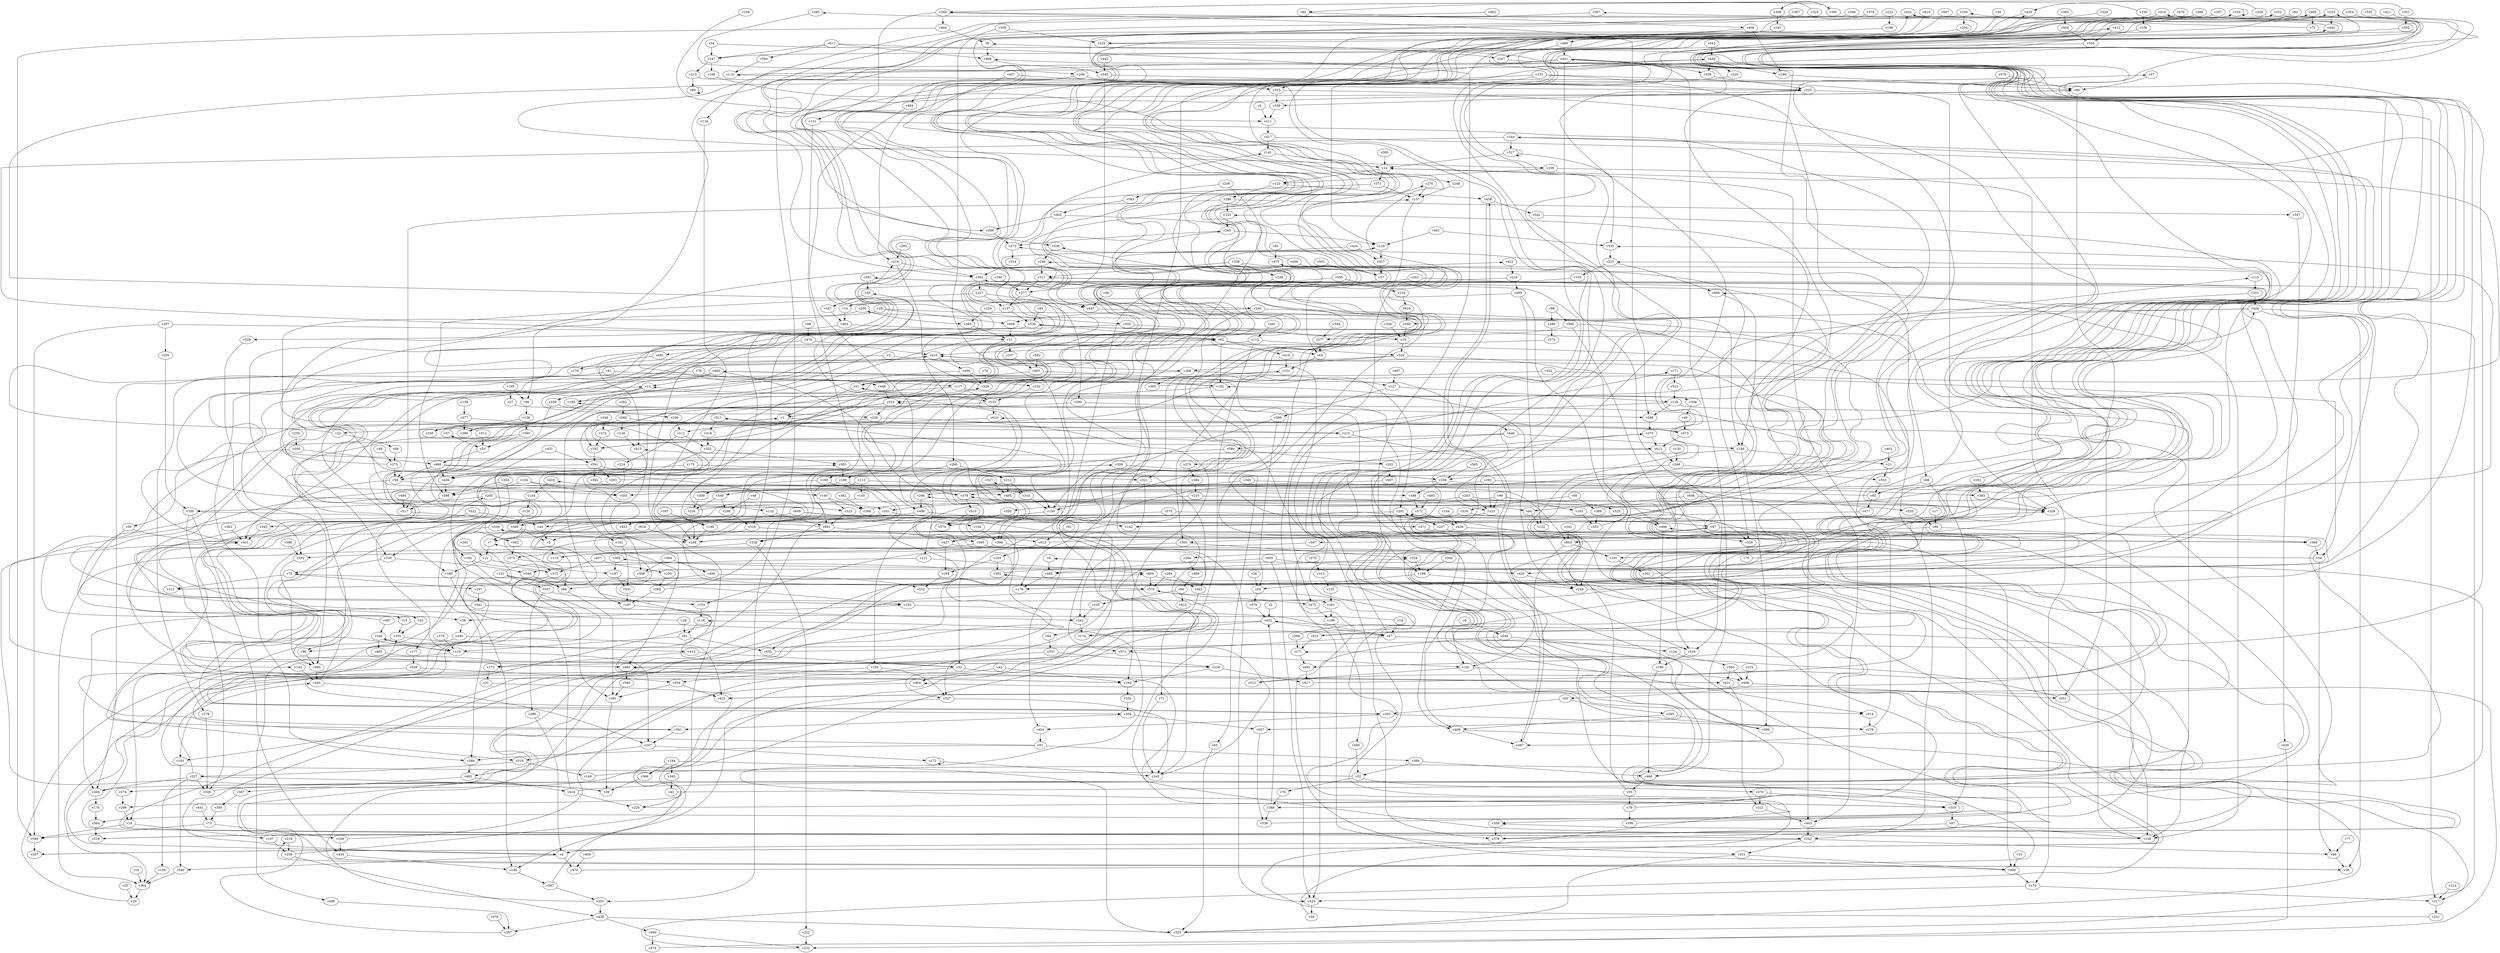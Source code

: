 // Benchmark game 920 - 620 vertices
// time_bound: 9
// targets: v93
digraph G {
    v0 [name="v0", player=0];
    v1 [name="v1", player=0];
    v2 [name="v2", player=0];
    v3 [name="v3", player=0];
    v4 [name="v4", player=0];
    v5 [name="v5", player=0];
    v6 [name="v6", player=0];
    v7 [name="v7", player=1];
    v8 [name="v8", player=1];
    v9 [name="v9", player=0];
    v10 [name="v10", player=0];
    v11 [name="v11", player=1];
    v12 [name="v12", player=0];
    v13 [name="v13", player=0];
    v14 [name="v14", player=0];
    v15 [name="v15", player=1];
    v16 [name="v16", player=0];
    v17 [name="v17", player=1];
    v18 [name="v18", player=0];
    v19 [name="v19", player=1];
    v20 [name="v20", player=0];
    v21 [name="v21", player=0];
    v22 [name="v22", player=0];
    v23 [name="v23", player=1];
    v24 [name="v24", player=1];
    v25 [name="v25", player=1];
    v26 [name="v26", player=1];
    v27 [name="v27", player=0];
    v28 [name="v28", player=1];
    v29 [name="v29", player=0];
    v30 [name="v30", player=0];
    v31 [name="v31", player=1];
    v32 [name="v32", player=1];
    v33 [name="v33", player=1];
    v34 [name="v34", player=1];
    v35 [name="v35", player=0];
    v36 [name="v36", player=1];
    v37 [name="v37", player=1];
    v38 [name="v38", player=0];
    v39 [name="v39", player=0];
    v40 [name="v40", player=1];
    v41 [name="v41", player=0];
    v42 [name="v42", player=0];
    v43 [name="v43", player=0];
    v44 [name="v44", player=1];
    v45 [name="v45", player=1];
    v46 [name="v46", player=1];
    v47 [name="v47", player=0];
    v48 [name="v48", player=1];
    v49 [name="v49", player=0];
    v50 [name="v50", player=1];
    v51 [name="v51", player=0];
    v52 [name="v52", player=0];
    v53 [name="v53", player=1];
    v54 [name="v54", player=0];
    v55 [name="v55", player=0];
    v56 [name="v56", player=1];
    v57 [name="v57", player=1];
    v58 [name="v58", player=0];
    v59 [name="v59", player=0];
    v60 [name="v60", player=0];
    v61 [name="v61", player=1];
    v62 [name="v62", player=1];
    v63 [name="v63", player=1];
    v64 [name="v64", player=1];
    v65 [name="v65", player=1];
    v66 [name="v66", player=1];
    v67 [name="v67", player=1];
    v68 [name="v68", player=0];
    v69 [name="v69", player=1];
    v70 [name="v70", player=0];
    v71 [name="v71", player=0];
    v72 [name="v72", player=1];
    v73 [name="v73", player=0];
    v74 [name="v74", player=1];
    v75 [name="v75", player=0];
    v76 [name="v76", player=1];
    v77 [name="v77", player=0];
    v78 [name="v78", player=1];
    v79 [name="v79", player=1];
    v80 [name="v80", player=1];
    v81 [name="v81", player=1];
    v82 [name="v82", player=0];
    v83 [name="v83", player=1];
    v84 [name="v84", player=0];
    v85 [name="v85", player=0];
    v86 [name="v86", player=1];
    v87 [name="v87", player=0];
    v88 [name="v88", player=0];
    v89 [name="v89", player=1];
    v90 [name="v90", player=0];
    v91 [name="v91", player=1];
    v92 [name="v92", player=1];
    v93 [name="v93", player=1, target=1];
    v94 [name="v94", player=1];
    v95 [name="v95", player=1];
    v96 [name="v96", player=1];
    v97 [name="v97", player=0];
    v98 [name="v98", player=1];
    v99 [name="v99", player=0];
    v100 [name="v100", player=1];
    v101 [name="v101", player=0];
    v102 [name="v102", player=1];
    v103 [name="v103", player=1];
    v104 [name="v104", player=1];
    v105 [name="v105", player=1];
    v106 [name="v106", player=0];
    v107 [name="v107", player=1];
    v108 [name="v108", player=0];
    v109 [name="v109", player=1];
    v110 [name="v110", player=1];
    v111 [name="v111", player=1];
    v112 [name="v112", player=0];
    v113 [name="v113", player=1];
    v114 [name="v114", player=0];
    v115 [name="v115", player=0];
    v116 [name="v116", player=0];
    v117 [name="v117", player=1];
    v118 [name="v118", player=0];
    v119 [name="v119", player=0];
    v120 [name="v120", player=1];
    v121 [name="v121", player=1];
    v122 [name="v122", player=0];
    v123 [name="v123", player=0];
    v124 [name="v124", player=0];
    v125 [name="v125", player=1];
    v126 [name="v126", player=0];
    v127 [name="v127", player=0];
    v128 [name="v128", player=1];
    v129 [name="v129", player=0];
    v130 [name="v130", player=1];
    v131 [name="v131", player=0];
    v132 [name="v132", player=1];
    v133 [name="v133", player=0];
    v134 [name="v134", player=0];
    v135 [name="v135", player=0];
    v136 [name="v136", player=1];
    v137 [name="v137", player=0];
    v138 [name="v138", player=0];
    v139 [name="v139", player=1];
    v140 [name="v140", player=0];
    v141 [name="v141", player=0];
    v142 [name="v142", player=1];
    v143 [name="v143", player=1];
    v144 [name="v144", player=1];
    v145 [name="v145", player=1];
    v146 [name="v146", player=1];
    v147 [name="v147", player=1];
    v148 [name="v148", player=1];
    v149 [name="v149", player=1];
    v150 [name="v150", player=0];
    v151 [name="v151", player=0];
    v152 [name="v152", player=1];
    v153 [name="v153", player=0];
    v154 [name="v154", player=0];
    v155 [name="v155", player=1];
    v156 [name="v156", player=0];
    v157 [name="v157", player=1];
    v158 [name="v158", player=0];
    v159 [name="v159", player=1];
    v160 [name="v160", player=0];
    v161 [name="v161", player=1];
    v162 [name="v162", player=1];
    v163 [name="v163", player=1];
    v164 [name="v164", player=0];
    v165 [name="v165", player=0];
    v166 [name="v166", player=0];
    v167 [name="v167", player=1];
    v168 [name="v168", player=1];
    v169 [name="v169", player=1];
    v170 [name="v170", player=1];
    v171 [name="v171", player=1];
    v172 [name="v172", player=0];
    v173 [name="v173", player=0];
    v174 [name="v174", player=0];
    v175 [name="v175", player=1];
    v176 [name="v176", player=0];
    v177 [name="v177", player=0];
    v178 [name="v178", player=1];
    v179 [name="v179", player=0];
    v180 [name="v180", player=1];
    v181 [name="v181", player=1];
    v182 [name="v182", player=0];
    v183 [name="v183", player=1];
    v184 [name="v184", player=0];
    v185 [name="v185", player=0];
    v186 [name="v186", player=0];
    v187 [name="v187", player=1];
    v188 [name="v188", player=1];
    v189 [name="v189", player=1];
    v190 [name="v190", player=0];
    v191 [name="v191", player=0];
    v192 [name="v192", player=1];
    v193 [name="v193", player=1];
    v194 [name="v194", player=0];
    v195 [name="v195", player=0];
    v196 [name="v196", player=0];
    v197 [name="v197", player=1];
    v198 [name="v198", player=0];
    v199 [name="v199", player=1];
    v200 [name="v200", player=1];
    v201 [name="v201", player=1];
    v202 [name="v202", player=1];
    v203 [name="v203", player=0];
    v204 [name="v204", player=1];
    v205 [name="v205", player=1];
    v206 [name="v206", player=0];
    v207 [name="v207", player=0];
    v208 [name="v208", player=1];
    v209 [name="v209", player=1];
    v210 [name="v210", player=0];
    v211 [name="v211", player=1];
    v212 [name="v212", player=1];
    v213 [name="v213", player=0];
    v214 [name="v214", player=0];
    v215 [name="v215", player=1];
    v216 [name="v216", player=1];
    v217 [name="v217", player=1];
    v218 [name="v218", player=0];
    v219 [name="v219", player=1];
    v220 [name="v220", player=1];
    v221 [name="v221", player=0];
    v222 [name="v222", player=0];
    v223 [name="v223", player=1];
    v224 [name="v224", player=1];
    v225 [name="v225", player=1];
    v226 [name="v226", player=0];
    v227 [name="v227", player=0];
    v228 [name="v228", player=0];
    v229 [name="v229", player=1];
    v230 [name="v230", player=1];
    v231 [name="v231", player=1];
    v232 [name="v232", player=1];
    v233 [name="v233", player=1];
    v234 [name="v234", player=1];
    v235 [name="v235", player=0];
    v236 [name="v236", player=1];
    v237 [name="v237", player=0];
    v238 [name="v238", player=1];
    v239 [name="v239", player=0];
    v240 [name="v240", player=1];
    v241 [name="v241", player=1];
    v242 [name="v242", player=1];
    v243 [name="v243", player=1];
    v244 [name="v244", player=1];
    v245 [name="v245", player=0];
    v246 [name="v246", player=0];
    v247 [name="v247", player=1];
    v248 [name="v248", player=1];
    v249 [name="v249", player=0];
    v250 [name="v250", player=1];
    v251 [name="v251", player=1];
    v252 [name="v252", player=1];
    v253 [name="v253", player=1];
    v254 [name="v254", player=0];
    v255 [name="v255", player=0];
    v256 [name="v256", player=0];
    v257 [name="v257", player=0];
    v258 [name="v258", player=1];
    v259 [name="v259", player=0];
    v260 [name="v260", player=1];
    v261 [name="v261", player=1];
    v262 [name="v262", player=0];
    v263 [name="v263", player=0];
    v264 [name="v264", player=1];
    v265 [name="v265", player=1];
    v266 [name="v266", player=1];
    v267 [name="v267", player=0];
    v268 [name="v268", player=1];
    v269 [name="v269", player=0];
    v270 [name="v270", player=1];
    v271 [name="v271", player=0];
    v272 [name="v272", player=1];
    v273 [name="v273", player=1];
    v274 [name="v274", player=1];
    v275 [name="v275", player=1];
    v276 [name="v276", player=0];
    v277 [name="v277", player=0];
    v278 [name="v278", player=0];
    v279 [name="v279", player=0];
    v280 [name="v280", player=0];
    v281 [name="v281", player=0];
    v282 [name="v282", player=1];
    v283 [name="v283", player=1];
    v284 [name="v284", player=1];
    v285 [name="v285", player=1];
    v286 [name="v286", player=0];
    v287 [name="v287", player=1];
    v288 [name="v288", player=0];
    v289 [name="v289", player=1];
    v290 [name="v290", player=0];
    v291 [name="v291", player=1];
    v292 [name="v292", player=0];
    v293 [name="v293", player=0];
    v294 [name="v294", player=1];
    v295 [name="v295", player=0];
    v296 [name="v296", player=1];
    v297 [name="v297", player=1];
    v298 [name="v298", player=0];
    v299 [name="v299", player=0];
    v300 [name="v300", player=0];
    v301 [name="v301", player=1];
    v302 [name="v302", player=1];
    v303 [name="v303", player=0];
    v304 [name="v304", player=0];
    v305 [name="v305", player=1];
    v306 [name="v306", player=0];
    v307 [name="v307", player=1];
    v308 [name="v308", player=1];
    v309 [name="v309", player=1];
    v310 [name="v310", player=0];
    v311 [name="v311", player=0];
    v312 [name="v312", player=0];
    v313 [name="v313", player=0];
    v314 [name="v314", player=1];
    v315 [name="v315", player=1];
    v316 [name="v316", player=1];
    v317 [name="v317", player=0];
    v318 [name="v318", player=1];
    v319 [name="v319", player=0];
    v320 [name="v320", player=1];
    v321 [name="v321", player=1];
    v322 [name="v322", player=1];
    v323 [name="v323", player=0];
    v324 [name="v324", player=1];
    v325 [name="v325", player=0];
    v326 [name="v326", player=0];
    v327 [name="v327", player=1];
    v328 [name="v328", player=1];
    v329 [name="v329", player=0];
    v330 [name="v330", player=0];
    v331 [name="v331", player=1];
    v332 [name="v332", player=1];
    v333 [name="v333", player=0];
    v334 [name="v334", player=0];
    v335 [name="v335", player=0];
    v336 [name="v336", player=0];
    v337 [name="v337", player=1];
    v338 [name="v338", player=1];
    v339 [name="v339", player=0];
    v340 [name="v340", player=0];
    v341 [name="v341", player=0];
    v342 [name="v342", player=1];
    v343 [name="v343", player=1];
    v344 [name="v344", player=0];
    v345 [name="v345", player=0];
    v346 [name="v346", player=1];
    v347 [name="v347", player=1];
    v348 [name="v348", player=0];
    v349 [name="v349", player=1];
    v350 [name="v350", player=1];
    v351 [name="v351", player=0];
    v352 [name="v352", player=0];
    v353 [name="v353", player=1];
    v354 [name="v354", player=0];
    v355 [name="v355", player=1];
    v356 [name="v356", player=0];
    v357 [name="v357", player=1];
    v358 [name="v358", player=0];
    v359 [name="v359", player=1];
    v360 [name="v360", player=0];
    v361 [name="v361", player=1];
    v362 [name="v362", player=0];
    v363 [name="v363", player=1];
    v364 [name="v364", player=0];
    v365 [name="v365", player=0];
    v366 [name="v366", player=0];
    v367 [name="v367", player=0];
    v368 [name="v368", player=0];
    v369 [name="v369", player=1];
    v370 [name="v370", player=0];
    v371 [name="v371", player=1];
    v372 [name="v372", player=1];
    v373 [name="v373", player=1];
    v374 [name="v374", player=0];
    v375 [name="v375", player=1];
    v376 [name="v376", player=1];
    v377 [name="v377", player=0];
    v378 [name="v378", player=0];
    v379 [name="v379", player=1];
    v380 [name="v380", player=1];
    v381 [name="v381", player=1];
    v382 [name="v382", player=1];
    v383 [name="v383", player=0];
    v384 [name="v384", player=0];
    v385 [name="v385", player=1];
    v386 [name="v386", player=1];
    v387 [name="v387", player=0];
    v388 [name="v388", player=1];
    v389 [name="v389", player=0];
    v390 [name="v390", player=0];
    v391 [name="v391", player=1];
    v392 [name="v392", player=1];
    v393 [name="v393", player=1];
    v394 [name="v394", player=1];
    v395 [name="v395", player=0];
    v396 [name="v396", player=1];
    v397 [name="v397", player=0];
    v398 [name="v398", player=0];
    v399 [name="v399", player=0];
    v400 [name="v400", player=1];
    v401 [name="v401", player=0];
    v402 [name="v402", player=1];
    v403 [name="v403", player=1];
    v404 [name="v404", player=1];
    v405 [name="v405", player=1];
    v406 [name="v406", player=0];
    v407 [name="v407", player=0];
    v408 [name="v408", player=0];
    v409 [name="v409", player=0];
    v410 [name="v410", player=0];
    v411 [name="v411", player=1];
    v412 [name="v412", player=0];
    v413 [name="v413", player=0];
    v414 [name="v414", player=1];
    v415 [name="v415", player=0];
    v416 [name="v416", player=1];
    v417 [name="v417", player=0];
    v418 [name="v418", player=0];
    v419 [name="v419", player=0];
    v420 [name="v420", player=1];
    v421 [name="v421", player=0];
    v422 [name="v422", player=1];
    v423 [name="v423", player=0];
    v424 [name="v424", player=1];
    v425 [name="v425", player=1];
    v426 [name="v426", player=1];
    v427 [name="v427", player=0];
    v428 [name="v428", player=1];
    v429 [name="v429", player=1];
    v430 [name="v430", player=0];
    v431 [name="v431", player=1];
    v432 [name="v432", player=0];
    v433 [name="v433", player=1];
    v434 [name="v434", player=1];
    v435 [name="v435", player=1];
    v436 [name="v436", player=1];
    v437 [name="v437", player=0];
    v438 [name="v438", player=0];
    v439 [name="v439", player=0];
    v440 [name="v440", player=1];
    v441 [name="v441", player=1];
    v442 [name="v442", player=0];
    v443 [name="v443", player=1];
    v444 [name="v444", player=0];
    v445 [name="v445", player=0];
    v446 [name="v446", player=0];
    v447 [name="v447", player=1];
    v448 [name="v448", player=0];
    v449 [name="v449", player=1];
    v450 [name="v450", player=0];
    v451 [name="v451", player=0];
    v452 [name="v452", player=1];
    v453 [name="v453", player=0];
    v454 [name="v454", player=1];
    v455 [name="v455", player=0];
    v456 [name="v456", player=1];
    v457 [name="v457", player=0];
    v458 [name="v458", player=1];
    v459 [name="v459", player=1];
    v460 [name="v460", player=1];
    v461 [name="v461", player=0];
    v462 [name="v462", player=1];
    v463 [name="v463", player=0];
    v464 [name="v464", player=0];
    v465 [name="v465", player=0];
    v466 [name="v466", player=1];
    v467 [name="v467", player=0];
    v468 [name="v468", player=0];
    v469 [name="v469", player=1];
    v470 [name="v470", player=0];
    v471 [name="v471", player=0];
    v472 [name="v472", player=1];
    v473 [name="v473", player=1];
    v474 [name="v474", player=1];
    v475 [name="v475", player=1];
    v476 [name="v476", player=1];
    v477 [name="v477", player=0];
    v478 [name="v478", player=1];
    v479 [name="v479", player=1];
    v480 [name="v480", player=1];
    v481 [name="v481", player=0];
    v482 [name="v482", player=1];
    v483 [name="v483", player=0];
    v484 [name="v484", player=0];
    v485 [name="v485", player=0];
    v486 [name="v486", player=0];
    v487 [name="v487", player=1];
    v488 [name="v488", player=1];
    v489 [name="v489", player=1];
    v490 [name="v490", player=1];
    v491 [name="v491", player=0];
    v492 [name="v492", player=1];
    v493 [name="v493", player=0];
    v494 [name="v494", player=1];
    v495 [name="v495", player=1];
    v496 [name="v496", player=1];
    v497 [name="v497", player=0];
    v498 [name="v498", player=0];
    v499 [name="v499", player=0];
    v500 [name="v500", player=1];
    v501 [name="v501", player=0];
    v502 [name="v502", player=0];
    v503 [name="v503", player=1];
    v504 [name="v504", player=1];
    v505 [name="v505", player=1];
    v506 [name="v506", player=1];
    v507 [name="v507", player=0];
    v508 [name="v508", player=0];
    v509 [name="v509", player=1];
    v510 [name="v510", player=0];
    v511 [name="v511", player=0];
    v512 [name="v512", player=0];
    v513 [name="v513", player=1];
    v514 [name="v514", player=1];
    v515 [name="v515", player=0];
    v516 [name="v516", player=1];
    v517 [name="v517", player=1];
    v518 [name="v518", player=0];
    v519 [name="v519", player=0];
    v520 [name="v520", player=1];
    v521 [name="v521", player=1];
    v522 [name="v522", player=1];
    v523 [name="v523", player=1];
    v524 [name="v524", player=0];
    v525 [name="v525", player=1];
    v526 [name="v526", player=1];
    v527 [name="v527", player=1];
    v528 [name="v528", player=0];
    v529 [name="v529", player=0];
    v530 [name="v530", player=0];
    v531 [name="v531", player=1];
    v532 [name="v532", player=0];
    v533 [name="v533", player=1];
    v534 [name="v534", player=1];
    v535 [name="v535", player=0];
    v536 [name="v536", player=0];
    v537 [name="v537", player=0];
    v538 [name="v538", player=1];
    v539 [name="v539", player=1];
    v540 [name="v540", player=1];
    v541 [name="v541", player=1];
    v542 [name="v542", player=1];
    v543 [name="v543", player=0];
    v544 [name="v544", player=0];
    v545 [name="v545", player=1];
    v546 [name="v546", player=0];
    v547 [name="v547", player=0];
    v548 [name="v548", player=1];
    v549 [name="v549", player=1];
    v550 [name="v550", player=0];
    v551 [name="v551", player=1];
    v552 [name="v552", player=1];
    v553 [name="v553", player=0];
    v554 [name="v554", player=1];
    v555 [name="v555", player=1];
    v556 [name="v556", player=1];
    v557 [name="v557", player=0];
    v558 [name="v558", player=0];
    v559 [name="v559", player=0];
    v560 [name="v560", player=1];
    v561 [name="v561", player=1];
    v562 [name="v562", player=0];
    v563 [name="v563", player=0];
    v564 [name="v564", player=1];
    v565 [name="v565", player=1];
    v566 [name="v566", player=0];
    v567 [name="v567", player=0];
    v568 [name="v568", player=0];
    v569 [name="v569", player=1];
    v570 [name="v570", player=0];
    v571 [name="v571", player=0];
    v572 [name="v572", player=0];
    v573 [name="v573", player=1];
    v574 [name="v574", player=1];
    v575 [name="v575", player=1];
    v576 [name="v576", player=0];
    v577 [name="v577", player=1];
    v578 [name="v578", player=0];
    v579 [name="v579", player=1];
    v580 [name="v580", player=0];
    v581 [name="v581", player=1];
    v582 [name="v582", player=1];
    v583 [name="v583", player=1];
    v584 [name="v584", player=1];
    v585 [name="v585", player=0];
    v586 [name="v586", player=1];
    v587 [name="v587", player=0];
    v588 [name="v588", player=1];
    v589 [name="v589", player=1];
    v590 [name="v590", player=0];
    v591 [name="v591", player=1];
    v592 [name="v592", player=1];
    v593 [name="v593", player=1];
    v594 [name="v594", player=0];
    v595 [name="v595", player=1];
    v596 [name="v596", player=0];
    v597 [name="v597", player=0];
    v598 [name="v598", player=0];
    v599 [name="v599", player=1];
    v600 [name="v600", player=1];
    v601 [name="v601", player=1];
    v602 [name="v602", player=0];
    v603 [name="v603", player=0];
    v604 [name="v604", player=1];
    v605 [name="v605", player=1];
    v606 [name="v606", player=1];
    v607 [name="v607", player=0];
    v608 [name="v608", player=0];
    v609 [name="v609", player=0];
    v610 [name="v610", player=1];
    v611 [name="v611", player=1];
    v612 [name="v612", player=1];
    v613 [name="v613", player=0];
    v614 [name="v614", player=0];
    v615 [name="v615", player=1];
    v616 [name="v616", player=0];
    v617 [name="v617", player=0];
    v618 [name="v618", player=1];
    v619 [name="v619", player=0];

    v0 -> v211;
    v1 -> v612 [constraint="t < 5"];
    v2 -> v452;
    v3 -> v268;
    v4 -> v355 [constraint="t < 15"];
    v5 -> v110;
    v6 -> v468;
    v7 -> v12;
    v8 -> v549;
    v9 -> v465;
    v10 -> v463;
    v11 -> v192 [constraint="t mod 3 == 1"];
    v12 -> v160;
    v13 -> v164 [constraint="t >= 4"];
    v14 -> v604 [constraint="t mod 2 == 1"];
    v15 -> v355;
    v16 -> v107;
    v17 -> v89;
    v18 -> v364;
    v19 -> v524;
    v20 -> v129 [constraint="t >= 5"];
    v21 -> v553;
    v22 -> v410 [constraint="t >= 3"];
    v23 -> v506;
    v24 -> v371;
    v25 -> v355;
    v26 -> v94;
    v27 -> v436 [constraint="t < 8"];
    v28 -> v47 [constraint="t mod 3 == 1"];
    v29 -> v427 [constraint="t mod 3 == 2"];
    v30 -> v576 [constraint="t mod 2 == 0"];
    v31 -> v274 [constraint="t mod 4 == 1"];
    v32 -> v193;
    v33 -> v347;
    v34 -> v191 [constraint="t < 8"];
    v35 -> v20;
    v36 -> v218 [constraint="t mod 2 == 1"];
    v37 -> v63;
    v38 -> v440;
    v39 -> v401 [constraint="t mod 4 == 1"];
    v40 -> v473;
    v41 -> v204;
    v42 -> v464;
    v43 -> v360 [constraint="t < 6"];
    v44 -> v5;
    v45 -> v530;
    v46 -> v298;
    v47 -> v86;
    v48 -> v36;
    v49 -> v275;
    v50 -> v364;
    v51 -> v135;
    v52 -> v536 [constraint="t mod 3 == 1"];
    v53 -> v488;
    v54 -> v413 [constraint="t mod 3 == 0"];
    v55 -> v79;
    v56 -> v447;
    v57 -> v446 [constraint="t < 10"];
    v58 -> v401;
    v59 -> v57 [constraint="t >= 3"];
    v60 -> v615;
    v61 -> v119;
    v62 -> v524;
    v63 -> v151;
    v64 -> v122;
    v65 -> v303;
    v66 -> v381;
    v67 -> v571;
    v68 -> v319;
    v69 -> v275;
    v70 -> v581 [constraint="t mod 3 == 1"];
    v71 -> v245;
    v72 -> v109 [constraint="t mod 3 == 1"];
    v73 -> v106;
    v74 -> v329;
    v75 -> v312;
    v76 -> v388;
    v77 -> v48;
    v78 -> v289;
    v79 -> v6 [constraint="t >= 4"];
    v80 -> v80 [constraint="t < 9"];
    v81 -> v613;
    v82 -> v408 [constraint="t mod 5 == 3"];
    v83 -> v295;
    v84 -> v537;
    v85 -> v329 [constraint="t >= 1"];
    v86 -> v561 [constraint="t >= 1"];
    v87 -> v597;
    v88 -> v280;
    v89 -> v369;
    v90 -> v136;
    v91 -> v249 [constraint="t mod 4 == 1"];
    v92 -> v475;
    v93 -> v564 [constraint="t < 9"];
    v94 -> v579;
    v95 -> v389;
    v96 -> v585;
    v97 -> v138;
    v98 -> v476;
    v99 -> v550;
    v100 -> v546;
    v101 -> v372 [constraint="t mod 5 == 4"];
    v102 -> v135;
    v103 -> v103;
    v104 -> v7 [constraint="t mod 5 == 2"];
    v105 -> v241;
    v106 -> v324 [constraint="t mod 4 == 0"];
    v107 -> v256;
    v108 -> v211 [constraint="t >= 5"];
    v109 -> v536 [constraint="t mod 2 == 1"];
    v110 -> v418 [constraint="t mod 4 == 1"];
    v111 -> v224;
    v112 -> v245;
    v113 -> v33 [constraint="t mod 3 == 1"];
    v114 -> v414 [constraint="t mod 2 == 0"];
    v115 -> v251;
    v116 -> v61;
    v117 -> v409;
    v118 -> v246;
    v119 -> v486;
    v120 -> v413;
    v121 -> v604;
    v122 -> v244;
    v123 -> v296;
    v124 -> v563;
    v125 -> v261;
    v126 -> v569;
    v127 -> v586;
    v128 -> v138;
    v129 -> v437;
    v130 -> v348;
    v131 -> v303 [constraint="t mod 4 == 3"];
    v132 -> v601;
    v133 -> v32;
    v134 -> v396;
    v135 -> v228 [constraint="t >= 1"];
    v136 -> v380;
    v137 -> v530;
    v138 -> v482 [constraint="t >= 2"];
    v139 -> v377;
    v140 -> v523;
    v141 -> v24;
    v142 -> v530 [constraint="t >= 1"];
    v143 -> v445;
    v144 -> v126;
    v145 -> v364 [constraint="t mod 4 == 3"];
    v146 -> v21;
    v147 -> v166;
    v148 -> v361 [constraint="t < 13"];
    v149 -> v246;
    v150 -> v427;
    v151 -> v369 [constraint="t >= 2"];
    v152 -> v67;
    v153 -> v116;
    v154 -> v619;
    v155 -> v455 [constraint="t >= 5"];
    v156 -> v177 [constraint="t mod 3 == 0"];
    v157 -> v521;
    v158 -> v364;
    v159 -> v554;
    v160 -> v180;
    v161 -> v531;
    v162 -> v372;
    v163 -> v551;
    v164 -> v265 [constraint="t >= 4"];
    v165 -> v90;
    v166 -> v150 [constraint="t >= 3"];
    v167 -> v32 [constraint="t >= 4"];
    v168 -> v581 [constraint="t < 12"];
    v169 -> v7 [constraint="t mod 4 == 0"];
    v170 -> v564;
    v171 -> v513;
    v172 -> v172 [constraint="t mod 5 == 0"];
    v173 -> v31;
    v174 -> v75 [constraint="t >= 2"];
    v175 -> v58;
    v176 -> v217;
    v177 -> v528;
    v178 -> v294 [constraint="t < 5"];
    v179 -> v426 [constraint="t < 11"];
    v180 -> v587;
    v181 -> v515;
    v182 -> v86 [constraint="t < 11"];
    v183 -> v195;
    v184 -> v303;
    v185 -> v441 [constraint="t mod 2 == 1"];
    v186 -> v86;
    v187 -> v531;
    v188 -> v244;
    v189 -> v559;
    v190 -> v277;
    v191 -> v301;
    v192 -> v412 [constraint="t mod 4 == 3"];
    v193 -> v540;
    v194 -> v438;
    v195 -> v532;
    v196 -> v509;
    v197 -> v541;
    v198 -> v448 [constraint="t >= 3"];
    v199 -> v466;
    v200 -> v100;
    v201 -> v151 [constraint="t mod 4 == 0"];
    v202 -> v1 [constraint="t < 13"];
    v203 -> v159;
    v204 -> v526 [constraint="t mod 4 == 1"];
    v205 -> v350;
    v206 -> v111;
    v207 -> v172;
    v208 -> v398 [constraint="t >= 2"];
    v209 -> v429 [constraint="t >= 4"];
    v210 -> v64;
    v211 -> v417;
    v212 -> v119 [constraint="t < 13"];
    v213 -> v388 [constraint="t mod 5 == 0"];
    v214 -> v217;
    v215 -> v171 [constraint="t >= 5"];
    v216 -> v100 [constraint="t >= 4"];
    v217 -> v231;
    v218 -> v256;
    v219 -> v266;
    v220 -> v223 [constraint="t >= 1"];
    v221 -> v403;
    v222 -> v198;
    v223 -> v155;
    v224 -> v161;
    v225 -> v217;
    v226 -> v164;
    v227 -> v290;
    v228 -> v617;
    v229 -> v385;
    v230 -> v568;
    v231 -> v576 [constraint="t >= 5"];
    v232 -> v358 [constraint="t mod 4 == 3"];
    v233 -> v173 [constraint="t mod 4 == 3"];
    v234 -> v432 [constraint="t mod 5 == 1"];
    v235 -> v260;
    v236 -> v583;
    v237 -> v328;
    v238 -> v527 [constraint="t >= 3"];
    v239 -> v123;
    v240 -> v146;
    v241 -> v174;
    v242 -> v4;
    v243 -> v361 [constraint="t < 7"];
    v244 -> v414 [constraint="t >= 2"];
    v245 -> v340 [constraint="t >= 1"];
    v246 -> v235 [constraint="t mod 2 == 0"];
    v247 -> v465 [constraint="t < 6"];
    v248 -> v157;
    v249 -> v311;
    v250 -> v449 [constraint="t < 13"];
    v251 -> v492 [constraint="t < 14"];
    v252 -> v423 [constraint="t >= 3"];
    v253 -> v530 [constraint="t < 9"];
    v254 -> v526 [constraint="t mod 4 == 2"];
    v255 -> v500;
    v256 -> v276 [constraint="t mod 3 == 1"];
    v257 -> v506;
    v258 -> v322;
    v259 -> v454;
    v260 -> v129;
    v261 -> v196;
    v262 -> v138;
    v263 -> v454;
    v264 -> v576;
    v265 -> v350;
    v266 -> v212;
    v267 -> v539 [constraint="t mod 3 == 0"];
    v268 -> v365;
    v269 -> v131;
    v270 -> v313;
    v271 -> v492;
    v272 -> v141;
    v273 -> v260 [constraint="t >= 3"];
    v274 -> v299;
    v275 -> v13 [constraint="t >= 2"];
    v276 -> v157;
    v277 -> v137;
    v278 -> v328;
    v279 -> v460 [constraint="t mod 5 == 1"];
    v280 -> v573;
    v281 -> v12;
    v282 -> v580;
    v283 -> v219;
    v284 -> v469;
    v285 -> v208 [constraint="t mod 2 == 0"];
    v286 -> v4;
    v287 -> v7 [constraint="t >= 1"];
    v288 -> v257 [constraint="t mod 2 == 0"];
    v289 -> v483;
    v290 -> v588;
    v291 -> v15 [constraint="t mod 3 == 1"];
    v292 -> v383;
    v293 -> v468 [constraint="t >= 4"];
    v294 -> v498;
    v295 -> v409;
    v296 -> v58;
    v297 -> v62;
    v298 -> v316;
    v299 -> v16;
    v300 -> v24;
    v301 -> v600 [constraint="t mod 3 == 0"];
    v302 -> v344 [constraint="t >= 2"];
    v303 -> v115 [constraint="t >= 2"];
    v304 -> v507;
    v305 -> v153;
    v306 -> v40;
    v307 -> v341 [constraint="t mod 4 == 2"];
    v308 -> v391 [constraint="t >= 5"];
    v309 -> v234;
    v310 -> v150;
    v311 -> v514 [constraint="t mod 2 == 1"];
    v312 -> v285 [constraint="t >= 4"];
    v313 -> v125;
    v314 -> v361;
    v315 -> v406;
    v316 -> v66;
    v317 -> v317;
    v318 -> v352;
    v319 -> v116 [constraint="t < 9"];
    v320 -> v240 [constraint="t < 12"];
    v321 -> v241;
    v322 -> v232;
    v323 -> v358 [constraint="t mod 5 == 0"];
    v324 -> v188;
    v325 -> v308 [constraint="t < 15"];
    v326 -> v19;
    v327 -> v495;
    v328 -> v344 [constraint="t < 8"];
    v329 -> v157 [constraint="t >= 1"];
    v330 -> v269 [constraint="t < 6"];
    v331 -> v82 [constraint="t >= 1"];
    v332 -> v304;
    v333 -> v378 [constraint="t >= 2"];
    v334 -> v247;
    v335 -> v223;
    v336 -> v211;
    v337 -> v405;
    v338 -> v267 [constraint="t < 14"];
    v339 -> v70;
    v340 -> v485;
    v341 -> v471;
    v342 -> v603;
    v343 -> v401;
    v344 -> v11 [constraint="t mod 4 == 1"];
    v345 -> v43;
    v346 -> v25 [constraint="t < 7"];
    v347 -> v463;
    v348 -> v259;
    v349 -> v603;
    v350 -> v328;
    v351 -> v271 [constraint="t < 9"];
    v352 -> v503;
    v353 -> v562;
    v354 -> v334 [constraint="t mod 2 == 1"];
    v355 -> v96;
    v356 -> v189;
    v357 -> v514 [constraint="t mod 3 == 1"];
    v358 -> v578;
    v359 -> v334;
    v360 -> v187;
    v361 -> v227;
    v362 -> v401;
    v363 -> v504;
    v364 -> v20;
    v365 -> v24 [constraint="t mod 3 == 1"];
    v366 -> v272;
    v367 -> v366 [constraint="t < 5"];
    v368 -> v52;
    v369 -> v54;
    v370 -> v384;
    v371 -> v228 [constraint="t mod 4 == 1"];
    v372 -> v242 [constraint="t >= 4"];
    v373 -> v4 [constraint="t < 13"];
    v374 -> v306 [constraint="t >= 1"];
    v375 -> v506 [constraint="t mod 5 == 1"];
    v376 -> v221;
    v377 -> v482 [constraint="t < 13"];
    v378 -> v518 [constraint="t >= 3"];
    v379 -> v119;
    v380 -> v233 [constraint="t >= 4"];
    v381 -> v39;
    v382 -> v168;
    v383 -> v526;
    v384 -> v210;
    v385 -> v11;
    v386 -> v592;
    v387 -> v395;
    v388 -> v538;
    v389 -> v327 [constraint="t < 8"];
    v390 -> v252 [constraint="t < 12"];
    v391 -> v269 [constraint="t >= 3"];
    v392 -> v150 [constraint="t >= 2"];
    v393 -> v140 [constraint="t mod 2 == 0"];
    v394 -> v188;
    v395 -> v73;
    v396 -> v425;
    v397 -> v149;
    v398 -> v572;
    v399 -> v311 [constraint="t mod 3 == 1"];
    v400 -> v66;
    v401 -> v62 [constraint="t mod 2 == 0"];
    v402 -> v21;
    v403 -> v242;
    v404 -> v470;
    v405 -> v291;
    v406 -> v351;
    v407 -> v372;
    v408 -> v186;
    v409 -> v518 [constraint="t >= 2"];
    v410 -> v456;
    v411 -> v312 [constraint="t >= 4"];
    v412 -> v534;
    v413 -> v482;
    v414 -> v319 [constraint="t mod 4 == 2"];
    v415 -> v173;
    v416 -> v233 [constraint="t < 11"];
    v417 -> v284 [constraint="t < 14"];
    v418 -> v144;
    v419 -> v151;
    v420 -> v244;
    v421 -> v221;
    v422 -> v216;
    v423 -> v302 [constraint="t < 5"];
    v424 -> v436 [constraint="t mod 3 == 2"];
    v425 -> v59;
    v426 -> v339;
    v427 -> v481 [constraint="t >= 4"];
    v428 -> v490;
    v429 -> v421 [constraint="t >= 1"];
    v430 -> v232;
    v431 -> v162;
    v432 -> v261 [constraint="t mod 2 == 1"];
    v433 -> v225 [constraint="t mod 3 == 1"];
    v434 -> v180;
    v435 -> v114 [constraint="t >= 3"];
    v436 -> v598;
    v437 -> v37;
    v438 -> v339;
    v439 -> v429 [constraint="t mod 2 == 1"];
    v440 -> v423;
    v441 -> v558;
    v442 -> v269 [constraint="t mod 2 == 1"];
    v443 -> v545;
    v444 -> v599;
    v445 -> v62;
    v446 -> v38 [constraint="t >= 4"];
    v447 -> v433 [constraint="t >= 4"];
    v448 -> v533;
    v449 -> v320;
    v450 -> v179;
    v451 -> v73;
    v452 -> v174;
    v453 -> v480 [constraint="t mod 3 == 1"];
    v454 -> v91;
    v455 -> v19;
    v456 -> v329;
    v457 -> v333;
    v458 -> v542;
    v459 -> v517;
    v460 -> v13;
    v461 -> v129;
    v462 -> v239 [constraint="t mod 3 == 0"];
    v463 -> v62;
    v464 -> v483 [constraint="t mod 2 == 1"];
    v465 -> v178;
    v466 -> v55;
    v467 -> v127;
    v468 -> v545;
    v469 -> v60;
    v470 -> v103 [constraint="t mod 5 == 0"];
    v471 -> v420 [constraint="t mod 3 == 2"];
    v472 -> v196;
    v473 -> v612;
    v474 -> v464 [constraint="t < 12"];
    v475 -> v37;
    v476 -> v450;
    v477 -> v304 [constraint="t mod 3 == 0"];
    v478 -> v287;
    v479 -> v147 [constraint="t < 5"];
    v480 -> v258 [constraint="t < 8"];
    v481 -> v71;
    v482 -> v560;
    v483 -> v616;
    v484 -> v378;
    v485 -> v263 [constraint="t < 11"];
    v486 -> v287;
    v487 -> v458 [constraint="t < 6"];
    v488 -> v263 [constraint="t mod 5 == 2"];
    v489 -> v247;
    v490 -> v232;
    v491 -> v112;
    v492 -> v617;
    v493 -> v572;
    v494 -> v517;
    v495 -> v51 [constraint="t < 5"];
    v496 -> v199;
    v497 -> v432 [constraint="t >= 3"];
    v498 -> v142;
    v499 -> v122;
    v500 -> v50;
    v501 -> v37;
    v502 -> v487 [constraint="t < 15"];
    v503 -> v189;
    v504 -> v534;
    v505 -> v335 [constraint="t < 12"];
    v506 -> v176;
    v507 -> v538;
    v508 -> v307 [constraint="t < 13"];
    v509 -> v52;
    v510 -> v574;
    v511 -> v242 [constraint="t < 11"];
    v512 -> v422 [constraint="t mod 4 == 2"];
    v513 -> v128;
    v514 -> v279;
    v515 -> v442 [constraint="t mod 2 == 1"];
    v516 -> v142;
    v517 -> v67 [constraint="t mod 5 == 1"];
    v518 -> v200 [constraint="t >= 4"];
    v519 -> v148;
    v520 -> v63 [constraint="t mod 2 == 1"];
    v521 -> v506;
    v522 -> v119;
    v523 -> v219 [constraint="t < 7"];
    v524 -> v523 [constraint="t mod 2 == 1"];
    v525 -> v496;
    v526 -> v378 [constraint="t >= 4"];
    v527 -> v245;
    v528 -> v554;
    v529 -> v592;
    v530 -> v149;
    v531 -> v167;
    v532 -> v496 [constraint="t mod 4 == 1"];
    v533 -> v226;
    v534 -> v226 [constraint="t < 9"];
    v535 -> v89;
    v536 -> v249;
    v537 -> v228;
    v538 -> v375 [constraint="t >= 4"];
    v539 -> v246;
    v540 -> v364;
    v541 -> v204;
    v542 -> v574 [constraint="t mod 5 == 4"];
    v543 -> v449;
    v544 -> v577;
    v545 -> v447;
    v546 -> v66;
    v547 -> v430;
    v548 -> v273;
    v549 -> v425;
    v550 -> v574;
    v551 -> v475 [constraint="t < 9"];
    v552 -> v51;
    v553 -> v85;
    v554 -> v423;
    v555 -> v178 [constraint="t >= 4"];
    v556 -> v396;
    v557 -> v286;
    v558 -> v225;
    v559 -> v234;
    v560 -> v381;
    v561 -> v356 [constraint="t >= 5"];
    v562 -> v373;
    v563 -> v406;
    v564 -> v518;
    v565 -> v259;
    v566 -> v39;
    v567 -> v519 [constraint="t < 12"];
    v568 -> v13 [constraint="t >= 5"];
    v569 -> v369;
    v570 -> v86;
    v571 -> v482;
    v572 -> v438;
    v573 -> v143 [constraint="t < 14"];
    v574 -> v475 [constraint="t mod 3 == 1"];
    v575 -> v44;
    v576 -> v472;
    v577 -> v63;
    v578 -> v272 [constraint="t mod 4 == 1"];
    v579 -> v452;
    v580 -> v250;
    v581 -> v33;
    v582 -> v405;
    v583 -> v602;
    v584 -> v400;
    v585 -> v87 [constraint="t mod 3 == 2"];
    v586 -> v36 [constraint="t >= 5"];
    v587 -> v572 [constraint="t >= 4"];
    v588 -> v375;
    v589 -> v202;
    v590 -> v19;
    v591 -> v436;
    v592 -> v585;
    v593 -> v592;
    v594 -> v114;
    v595 -> v577;
    v596 -> v291 [constraint="t < 13"];
    v597 -> v152 [constraint="t < 15"];
    v598 -> v517;
    v599 -> v267;
    v600 -> v146;
    v601 -> v129 [constraint="t mod 2 == 0"];
    v602 -> v193 [constraint="t >= 4"];
    v603 -> v181;
    v604 -> v507 [constraint="t >= 1"];
    v605 -> v465;
    v606 -> v64;
    v607 -> v152 [constraint="t >= 5"];
    v608 -> v11;
    v609 -> v299 [constraint="t < 15"];
    v610 -> v248 [constraint="t >= 3"];
    v611 -> v468;
    v612 -> v259 [constraint="t < 7"];
    v613 -> v410 [constraint="t mod 5 == 2"];
    v614 -> v473;
    v615 -> v9 [constraint="t >= 2"];
    v616 -> v511 [constraint="t mod 2 == 1"];
    v617 -> v185 [constraint="t < 7"];
    v618 -> v246;
    v619 -> v590;
    v109 -> v254;
    v528 -> v16;
    v305 -> v324;
    v57 -> v53;
    v410 -> v220;
    v311 -> v277;
    v541 -> v241;
    v296 -> v235;
    v117 -> v135;
    v585 -> v445;
    v569 -> v5;
    v4 -> v540;
    v13 -> v459;
    v219 -> v361;
    v51 -> v1;
    v113 -> v145;
    v556 -> v154;
    v378 -> v510;
    v146 -> v370;
    v613 -> v183;
    v62 -> v419;
    v127 -> v128;
    v350 -> v434;
    v296 -> v547;
    v498 -> v453;
    v121 -> v546;
    v416 -> v199;
    v527 -> v180;
    v263 -> v279;
    v452 -> v67;
    v3 -> v413;
    v503 -> v259;
    v256 -> v428;
    v223 -> v600;
    v202 -> v607;
    v591 -> v481;
    v500 -> v488;
    v522 -> v44;
    v240 -> v321;
    v571 -> v181;
    v104 -> v598;
    v371 -> v157;
    v340 -> v119;
    v269 -> v588;
    v181 -> v406;
    v344 -> v317;
    v242 -> v48;
    v446 -> v146;
    v457 -> v219;
    v338 -> v311;
    v184 -> v566;
    v449 -> v186;
    v133 -> v68;
    v549 -> v124;
    v377 -> v380;
    v91 -> v289;
    v428 -> v303;
    v297 -> v205;
    v352 -> v508;
    v58 -> v505;
    v489 -> v441;
    v591 -> v293;
    v227 -> v598;
    v449 -> v558;
    v237 -> v204;
    v426 -> v217;
    v516 -> v339;
    v297 -> v599;
    v530 -> v62;
    v162 -> v381;
    v131 -> v498;
    v441 -> v416;
    v291 -> v181;
    v548 -> v192;
    v449 -> v201;
    v490 -> v474;
    v399 -> v271;
    v237 -> v445;
    v433 -> v271;
    v441 -> v466;
    v12 -> v187;
    v203 -> v525;
    v113 -> v601;
    v237 -> v39;
    v561 -> v207;
    v32 -> v421;
    v216 -> v499;
    v11 -> v337;
    v589 -> v150;
    v1 -> v585;
    v239 -> v176;
    v34 -> v147;
    v460 -> v278;
    v290 -> v167;
    v133 -> v333;
    v497 -> v340;
    v204 -> v170;
    v41 -> v117;
    v488 -> v436;
    v460 -> v121;
    v375 -> v612;
    v317 -> v335;
    v341 -> v343;
    v595 -> v416;
    v616 -> v220;
    v431 -> v591;
    v212 -> v310;
    v61 -> v435;
    v259 -> v398;
    v54 -> v48;
    v609 -> v569;
    v14 -> v67;
    v242 -> v521;
    v210 -> v341;
    v476 -> v410;
    v456 -> v182;
    v123 -> v458;
    v275 -> v58;
    v91 -> v368;
    v259 -> v403;
    v117 -> v185;
    v456 -> v246;
    v50 -> v401;
    v611 -> v594;
    v408 -> v489;
    v601 -> v593;
    v60 -> v105;
    v78 -> v102;
    v101 -> v152;
    v424 -> v437;
    v308 -> v243;
    v29 -> v90;
    v559 -> v298;
    v317 -> v24;
    v73 -> v599;
    v463 -> v529;
    v207 -> v519;
    v277 -> v447;
    v99 -> v323;
    v182 -> v533;
    v545 -> v225;
    v295 -> v390;
    v355 -> v415;
    v111 -> v352;
    v557 -> v153;
    v213 -> v80;
    v368 -> v466;
    v135 -> v614;
    v67 -> v533;
    v524 -> v496;
    v348 -> v553;
    v279 -> v24;
    v580 -> v120;
    v444 -> v6;
    v112 -> v242;
    v62 -> v182;
    v552 -> v54;
    v85 -> v477;
    v595 -> v403;
    v101 -> v557;
    v113 -> v310;
    v575 -> v87;
    v175 -> v212;
    v215 -> v323;
    v410 -> v578;
    v524 -> v268;
    v445 -> v207;
    v133 -> v526;
    v459 -> v206;
    v400 -> v532;
    v22 -> v69;
    v407 -> v230;
    v593 -> v409;
    v539 -> v289;
    v350 -> v134;
    v405 -> v51;
    v227 -> v137;
    v99 -> v163;
    v388 -> v452;
    v106 -> v434;
    v52 -> v376;
    v512 -> v53;
    v257 -> v246;
    v67 -> v416;
    v79 -> v596;
    v576 -> v435;
    v4 -> v470;
    v128 -> v472;
    v603 -> v191;
    v523 -> v601;
    v480 -> v72;
    v212 -> v495;
    v189 -> v495;
    v251 -> v426;
    v584 -> v508;
    v441 -> v129;
    v417 -> v141;
    v1 -> v215;
    v519 -> v237;
    v292 -> v505;
    v104 -> v505;
    v376 -> v319;
    v29 -> v608;
    v319 -> v97;
    v606 -> v535;
    v136 -> v393;
    v304 -> v561;
    v264 -> v481;
    v273 -> v192;
    v208 -> v484;
    v253 -> v383;
    v165 -> v27;
    v587 -> v201;
    v568 -> v167;
    v83 -> v263;
    v240 -> v608;
    v499 -> v244;
    v159 -> v527;
    v389 -> v551;
    v602 -> v366;
    v609 -> v178;
    v140 -> v168;
    v169 -> v378;
    v97 -> v578;
    v200 -> v385;
    v439 -> v37;
    v24 -> v123;
    v331 -> v502;
    v511 -> v318;
    v338 -> v238;
    v228 -> v164;
    v473 -> v614;
    v164 -> v332;
    v42 -> v164;
    v226 -> v111;
    v611 -> v188;
    v460 -> v305;
    v258 -> v373;
    v611 -> v147;
    v356 -> v65;
    v569 -> v7;
    v128 -> v588;
    v483 -> v387;
    v409 -> v487;
    v440 -> v96;
    v554 -> v381;
    v333 -> v336;
    v591 -> v392;
    v446 -> v589;
    v236 -> v571;
    v359 -> v396;
    v265 -> v132;
    v580 -> v215;
    v563 -> v421;
    v441 -> v118;
    v616 -> v503;
    v237 -> v158;
    v88 -> v595;
    v269 -> v444;
    v533 -> v1;
    v605 -> v425;
    v262 -> v277;
    v349 -> v294;
    v188 -> v94;
    v618 -> v5;
    v455 -> v316;
    v68 -> v85;
    v292 -> v323;
    v330 -> v156;
    v393 -> v53;
    v415 -> v32;
    v537 -> v527;
    v427 -> v195;
    v233 -> v442;
    v176 -> v425;
    v152 -> v38;
    v499 -> v10;
    v426 -> v590;
    v225 -> v336;
    v201 -> v428;
    v184 -> v345;
    v75 -> v197;
    v438 -> v305;
    v488 -> v58;
    v291 -> v257;
    v260 -> v272;
    v183 -> v302;
    v488 -> v321;
    v452 -> v84;
    v396 -> v110;
    v406 -> v83;
    v272 -> v314;
    v172 -> v245;
    v428 -> v287;
    v461 -> v335;
    v605 -> v420;
    v95 -> v516;
    v147 -> v213;
    v521 -> v303;
    v87 -> v138;
    v268 -> v127;
    v101 -> v66;
    v316 -> v613;
    v192 -> v591;
    v208 -> v225;
    v86 -> v351;
    v458 -> v487;
    v28 -> v61;
    v138 -> v452;
    v268 -> v160;
    v89 -> v603;
    v426 -> v36;
    v604 -> v576;
    v266 -> v169;
    v119 -> v207;
    v203 -> v323;
    v586 -> v94;
    v55 -> v182;
    v612 -> v348;
    v100 -> v75;
    v112 -> v410;
    v353 -> v598;
    v614 -> v22;
    v52 -> v76;
    v169 -> v309;
    v146 -> v390;
    v601 -> v258;
    v16 -> v599;
}
